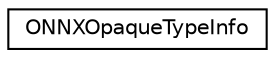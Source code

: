 digraph "Graphical Class Hierarchy"
{
  edge [fontname="Helvetica",fontsize="10",labelfontname="Helvetica",labelfontsize="10"];
  node [fontname="Helvetica",fontsize="10",shape=record];
  rankdir="LR";
  Node0 [label="ONNXOpaqueTypeInfo",height=0.2,width=0.4,color="black", fillcolor="white", style="filled",URL="$structONNXOpaqueTypeInfo.html"];
}

